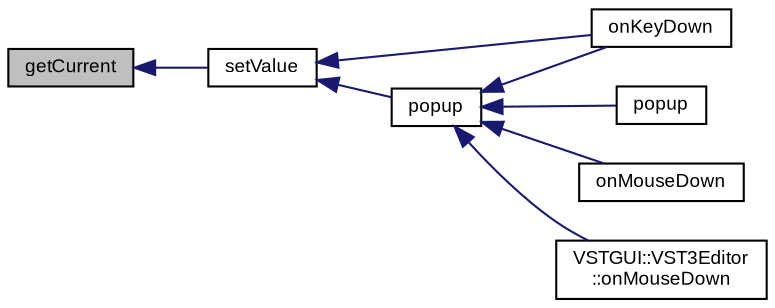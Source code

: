 digraph "getCurrent"
{
  bgcolor="transparent";
  edge [fontname="Arial",fontsize="9",labelfontname="Arial",labelfontsize="9"];
  node [fontname="Arial",fontsize="9",shape=record];
  rankdir="LR";
  Node1 [label="getCurrent",height=0.2,width=0.4,color="black", fillcolor="grey75", style="filled" fontcolor="black"];
  Node1 -> Node2 [dir="back",color="midnightblue",fontsize="9",style="solid",fontname="Arial"];
  Node2 [label="setValue",height=0.2,width=0.4,color="black",URL="$class_v_s_t_g_u_i_1_1_c_option_menu.html#a06bf62da9ba043bcf1b4c26bb2bf357b"];
  Node2 -> Node3 [dir="back",color="midnightblue",fontsize="9",style="solid",fontname="Arial"];
  Node3 [label="onKeyDown",height=0.2,width=0.4,color="black",URL="$class_v_s_t_g_u_i_1_1_c_option_menu.html#ab3e92822dfb33fc98af5cc4d4d65768d",tooltip="called if a key down event occurs and this view has focus "];
  Node2 -> Node4 [dir="back",color="midnightblue",fontsize="9",style="solid",fontname="Arial"];
  Node4 [label="popup",height=0.2,width=0.4,color="black",URL="$class_v_s_t_g_u_i_1_1_c_option_menu.html#ae16683842653f97cac2c61e255bdfc53",tooltip="pops up menu "];
  Node4 -> Node3 [dir="back",color="midnightblue",fontsize="9",style="solid",fontname="Arial"];
  Node4 -> Node5 [dir="back",color="midnightblue",fontsize="9",style="solid",fontname="Arial"];
  Node5 [label="popup",height=0.2,width=0.4,color="black",URL="$class_v_s_t_g_u_i_1_1_c_option_menu.html#a4f4bb4ba2aa2b7a347f9de2c3da1a265",tooltip="pops up menu at frameLocation "];
  Node4 -> Node6 [dir="back",color="midnightblue",fontsize="9",style="solid",fontname="Arial"];
  Node6 [label="onMouseDown",height=0.2,width=0.4,color="black",URL="$class_v_s_t_g_u_i_1_1_c_option_menu.html#af5e4151d575380ad56bf87893631f03d",tooltip="called when a mouse down event occurs "];
  Node4 -> Node7 [dir="back",color="midnightblue",fontsize="9",style="solid",fontname="Arial"];
  Node7 [label="VSTGUI::VST3Editor\l::onMouseDown",height=0.2,width=0.4,color="black",URL="$class_v_s_t_g_u_i_1_1_v_s_t3_editor.html#a4305e69d2e6fc870a37b123050120e13",tooltip="a mouse down event happend on the frame at position where. If the observer handles this..."];
}
